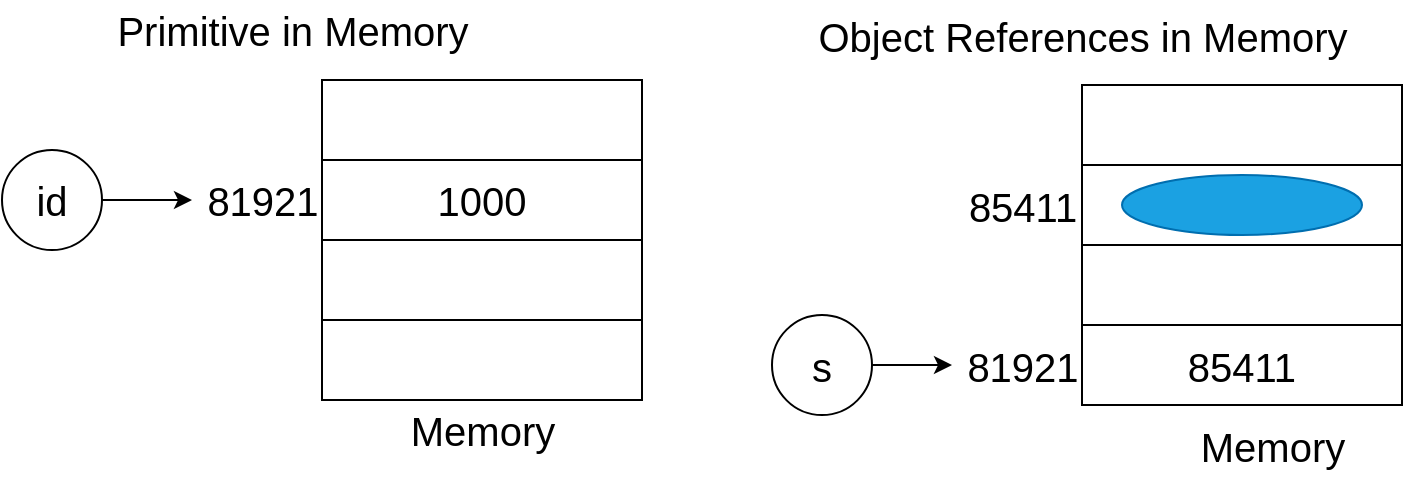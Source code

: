 <mxfile version="17.4.2" type="device"><diagram id="tLC0nZH79LZQrKVgr8QE" name="Page-1"><mxGraphModel dx="1422" dy="794" grid="1" gridSize="10" guides="1" tooltips="1" connect="1" arrows="1" fold="1" page="1" pageScale="1" pageWidth="850" pageHeight="1100" math="0" shadow="0"><root><mxCell id="0"/><mxCell id="1" parent="0"/><mxCell id="iP-xpfP8Z5QIhU5ww5SW-10" value="" style="edgeStyle=orthogonalEdgeStyle;rounded=0;orthogonalLoop=1;jettySize=auto;html=1;fontSize=20;" edge="1" parent="1" source="iP-xpfP8Z5QIhU5ww5SW-1" target="iP-xpfP8Z5QIhU5ww5SW-9"><mxGeometry relative="1" as="geometry"/></mxCell><mxCell id="iP-xpfP8Z5QIhU5ww5SW-1" value="&lt;font style=&quot;font-size: 20px&quot;&gt;id&lt;/font&gt;" style="ellipse;whiteSpace=wrap;html=1;aspect=fixed;" vertex="1" parent="1"><mxGeometry x="40" y="115" width="50" height="50" as="geometry"/></mxCell><mxCell id="iP-xpfP8Z5QIhU5ww5SW-2" value="" style="whiteSpace=wrap;html=1;aspect=fixed;fontSize=20;" vertex="1" parent="1"><mxGeometry x="200" y="80" width="160" height="160" as="geometry"/></mxCell><mxCell id="iP-xpfP8Z5QIhU5ww5SW-3" value="" style="rounded=0;whiteSpace=wrap;html=1;fontSize=20;" vertex="1" parent="1"><mxGeometry x="200" y="80" width="160" height="40" as="geometry"/></mxCell><mxCell id="iP-xpfP8Z5QIhU5ww5SW-4" value="1000" style="rounded=0;whiteSpace=wrap;html=1;fontSize=20;" vertex="1" parent="1"><mxGeometry x="200" y="120" width="160" height="40" as="geometry"/></mxCell><mxCell id="iP-xpfP8Z5QIhU5ww5SW-5" value="" style="rounded=0;whiteSpace=wrap;html=1;fontSize=20;" vertex="1" parent="1"><mxGeometry x="200" y="160" width="160" height="40" as="geometry"/></mxCell><mxCell id="iP-xpfP8Z5QIhU5ww5SW-6" value="" style="rounded=0;whiteSpace=wrap;html=1;fontSize=20;" vertex="1" parent="1"><mxGeometry x="200" y="200" width="160" height="40" as="geometry"/></mxCell><mxCell id="iP-xpfP8Z5QIhU5ww5SW-7" value="Memory" style="text;html=1;align=center;verticalAlign=middle;resizable=0;points=[];autosize=1;strokeColor=none;fillColor=none;fontSize=20;" vertex="1" parent="1"><mxGeometry x="235" y="240" width="90" height="30" as="geometry"/></mxCell><mxCell id="iP-xpfP8Z5QIhU5ww5SW-9" value="81921" style="text;html=1;align=center;verticalAlign=middle;resizable=0;points=[];autosize=1;strokeColor=none;fillColor=none;fontSize=20;" vertex="1" parent="1"><mxGeometry x="135" y="125" width="70" height="30" as="geometry"/></mxCell><mxCell id="iP-xpfP8Z5QIhU5ww5SW-11" value="Primitive in Memory" style="text;html=1;align=center;verticalAlign=middle;resizable=0;points=[];autosize=1;strokeColor=none;fillColor=none;fontSize=20;" vertex="1" parent="1"><mxGeometry x="90" y="40" width="190" height="30" as="geometry"/></mxCell><mxCell id="iP-xpfP8Z5QIhU5ww5SW-22" value="" style="edgeStyle=orthogonalEdgeStyle;rounded=0;orthogonalLoop=1;jettySize=auto;html=1;fontSize=20;" edge="1" parent="1" source="iP-xpfP8Z5QIhU5ww5SW-13" target="iP-xpfP8Z5QIhU5ww5SW-21"><mxGeometry relative="1" as="geometry"/></mxCell><mxCell id="iP-xpfP8Z5QIhU5ww5SW-13" value="&lt;font style=&quot;font-size: 20px&quot;&gt;s&lt;/font&gt;" style="ellipse;whiteSpace=wrap;html=1;aspect=fixed;" vertex="1" parent="1"><mxGeometry x="425" y="197.5" width="50" height="50" as="geometry"/></mxCell><mxCell id="iP-xpfP8Z5QIhU5ww5SW-14" value="" style="whiteSpace=wrap;html=1;aspect=fixed;fontSize=20;" vertex="1" parent="1"><mxGeometry x="580" y="82.5" width="160" height="160" as="geometry"/></mxCell><mxCell id="iP-xpfP8Z5QIhU5ww5SW-15" value="" style="rounded=0;whiteSpace=wrap;html=1;fontSize=20;" vertex="1" parent="1"><mxGeometry x="580" y="82.5" width="160" height="40" as="geometry"/></mxCell><mxCell id="iP-xpfP8Z5QIhU5ww5SW-16" value="" style="rounded=0;whiteSpace=wrap;html=1;fontSize=20;" vertex="1" parent="1"><mxGeometry x="580" y="122.5" width="160" height="40" as="geometry"/></mxCell><mxCell id="iP-xpfP8Z5QIhU5ww5SW-17" value="" style="rounded=0;whiteSpace=wrap;html=1;fontSize=20;" vertex="1" parent="1"><mxGeometry x="580" y="162.5" width="160" height="40" as="geometry"/></mxCell><mxCell id="iP-xpfP8Z5QIhU5ww5SW-18" value="85411" style="rounded=0;whiteSpace=wrap;html=1;fontSize=20;" vertex="1" parent="1"><mxGeometry x="580" y="202.5" width="160" height="40" as="geometry"/></mxCell><mxCell id="iP-xpfP8Z5QIhU5ww5SW-20" value="Object References in Memory" style="text;html=1;align=center;verticalAlign=middle;resizable=0;points=[];autosize=1;strokeColor=none;fillColor=none;fontSize=20;" vertex="1" parent="1"><mxGeometry x="440" y="42.5" width="280" height="30" as="geometry"/></mxCell><mxCell id="iP-xpfP8Z5QIhU5ww5SW-21" value="81921" style="text;html=1;align=center;verticalAlign=middle;resizable=0;points=[];autosize=1;strokeColor=none;fillColor=none;fontSize=20;" vertex="1" parent="1"><mxGeometry x="515" y="207.5" width="70" height="30" as="geometry"/></mxCell><mxCell id="iP-xpfP8Z5QIhU5ww5SW-23" value="85411" style="text;html=1;align=center;verticalAlign=middle;resizable=0;points=[];autosize=1;strokeColor=none;fillColor=none;fontSize=20;" vertex="1" parent="1"><mxGeometry x="515" y="127.5" width="70" height="30" as="geometry"/></mxCell><mxCell id="iP-xpfP8Z5QIhU5ww5SW-24" value="" style="ellipse;whiteSpace=wrap;html=1;fontSize=20;fillColor=#1ba1e2;strokeColor=#006EAF;fontColor=#ffffff;" vertex="1" parent="1"><mxGeometry x="600" y="127.5" width="120" height="30" as="geometry"/></mxCell><mxCell id="iP-xpfP8Z5QIhU5ww5SW-25" value="Memory" style="text;html=1;align=center;verticalAlign=middle;resizable=0;points=[];autosize=1;strokeColor=none;fillColor=none;fontSize=20;" vertex="1" parent="1"><mxGeometry x="630" y="247.5" width="90" height="30" as="geometry"/></mxCell></root></mxGraphModel></diagram></mxfile>